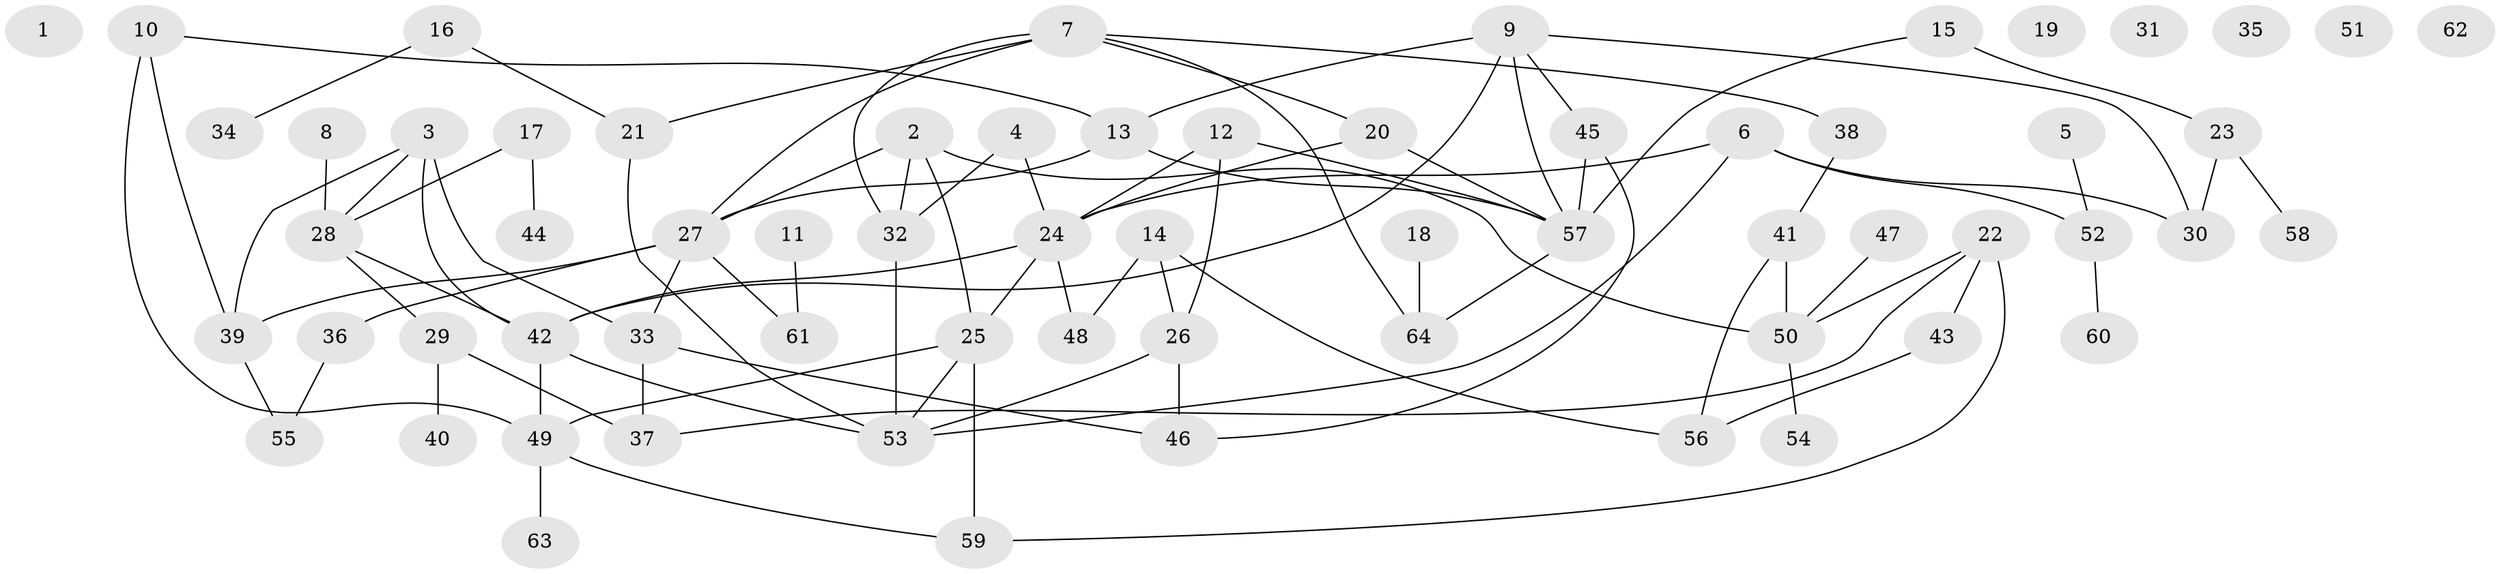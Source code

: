 // Generated by graph-tools (version 1.1) at 2025/00/03/09/25 03:00:51]
// undirected, 64 vertices, 90 edges
graph export_dot {
graph [start="1"]
  node [color=gray90,style=filled];
  1;
  2;
  3;
  4;
  5;
  6;
  7;
  8;
  9;
  10;
  11;
  12;
  13;
  14;
  15;
  16;
  17;
  18;
  19;
  20;
  21;
  22;
  23;
  24;
  25;
  26;
  27;
  28;
  29;
  30;
  31;
  32;
  33;
  34;
  35;
  36;
  37;
  38;
  39;
  40;
  41;
  42;
  43;
  44;
  45;
  46;
  47;
  48;
  49;
  50;
  51;
  52;
  53;
  54;
  55;
  56;
  57;
  58;
  59;
  60;
  61;
  62;
  63;
  64;
  2 -- 25;
  2 -- 27;
  2 -- 32;
  2 -- 50;
  3 -- 28;
  3 -- 33;
  3 -- 39;
  3 -- 42;
  4 -- 24;
  4 -- 32;
  5 -- 52;
  6 -- 24;
  6 -- 30;
  6 -- 52;
  6 -- 53;
  7 -- 20;
  7 -- 21;
  7 -- 27;
  7 -- 32;
  7 -- 38;
  7 -- 64;
  8 -- 28;
  9 -- 13;
  9 -- 30;
  9 -- 42;
  9 -- 45;
  9 -- 57;
  10 -- 13;
  10 -- 39;
  10 -- 49;
  11 -- 61;
  12 -- 24;
  12 -- 26;
  12 -- 57;
  13 -- 27;
  13 -- 57;
  14 -- 26;
  14 -- 48;
  14 -- 56;
  15 -- 23;
  15 -- 57;
  16 -- 21;
  16 -- 34;
  17 -- 28;
  17 -- 44;
  18 -- 64;
  20 -- 24;
  20 -- 57;
  21 -- 53;
  22 -- 37;
  22 -- 43;
  22 -- 50;
  22 -- 59;
  23 -- 30;
  23 -- 58;
  24 -- 25;
  24 -- 42;
  24 -- 48;
  25 -- 49;
  25 -- 53;
  25 -- 59;
  26 -- 46;
  26 -- 53;
  27 -- 33;
  27 -- 36;
  27 -- 39;
  27 -- 61;
  28 -- 29;
  28 -- 42;
  29 -- 37;
  29 -- 40;
  32 -- 53;
  33 -- 37;
  33 -- 46;
  36 -- 55;
  38 -- 41;
  39 -- 55;
  41 -- 50;
  41 -- 56;
  42 -- 49;
  42 -- 53;
  43 -- 56;
  45 -- 46;
  45 -- 57;
  47 -- 50;
  49 -- 59;
  49 -- 63;
  50 -- 54;
  52 -- 60;
  57 -- 64;
}
